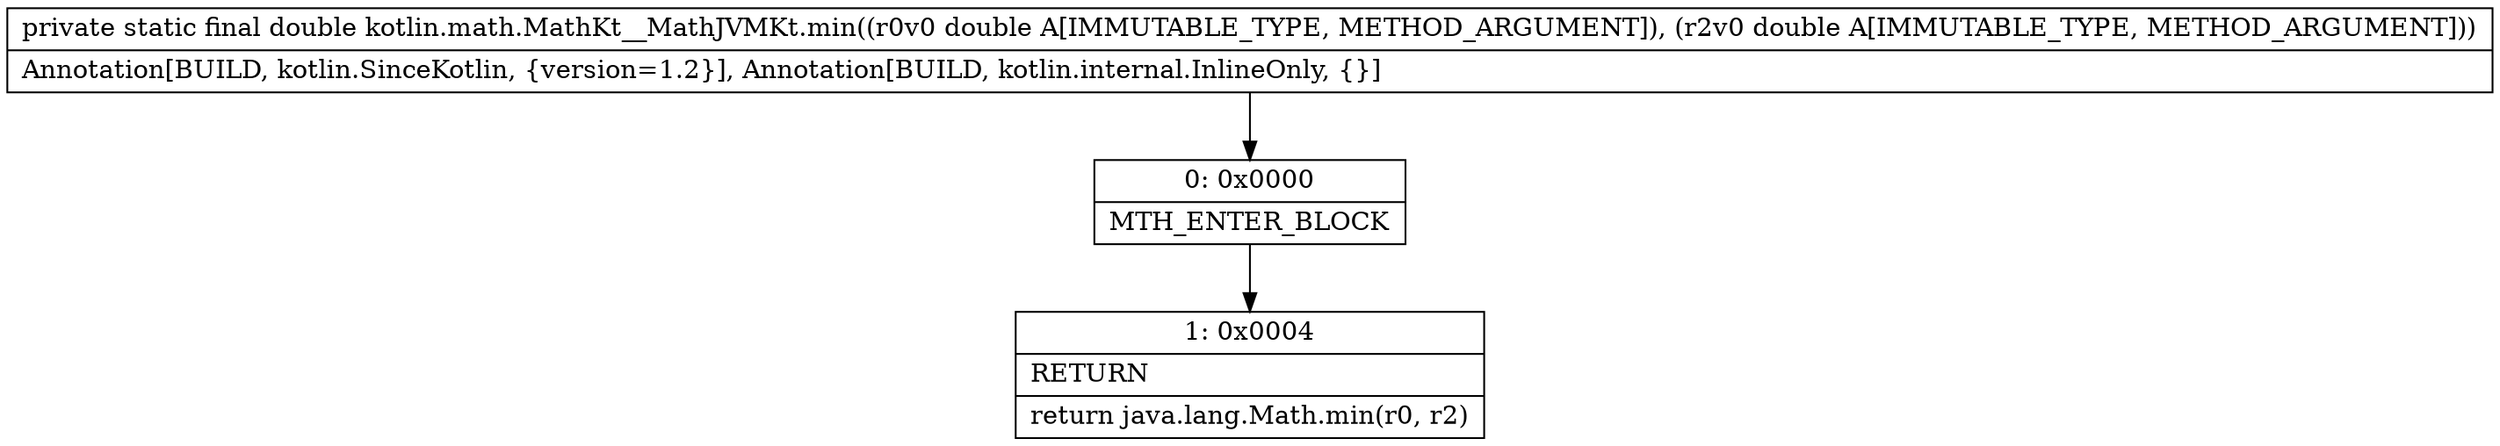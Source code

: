 digraph "CFG forkotlin.math.MathKt__MathJVMKt.min(DD)D" {
Node_0 [shape=record,label="{0\:\ 0x0000|MTH_ENTER_BLOCK\l}"];
Node_1 [shape=record,label="{1\:\ 0x0004|RETURN\l|return java.lang.Math.min(r0, r2)\l}"];
MethodNode[shape=record,label="{private static final double kotlin.math.MathKt__MathJVMKt.min((r0v0 double A[IMMUTABLE_TYPE, METHOD_ARGUMENT]), (r2v0 double A[IMMUTABLE_TYPE, METHOD_ARGUMENT]))  | Annotation[BUILD, kotlin.SinceKotlin, \{version=1.2\}], Annotation[BUILD, kotlin.internal.InlineOnly, \{\}]\l}"];
MethodNode -> Node_0;
Node_0 -> Node_1;
}

